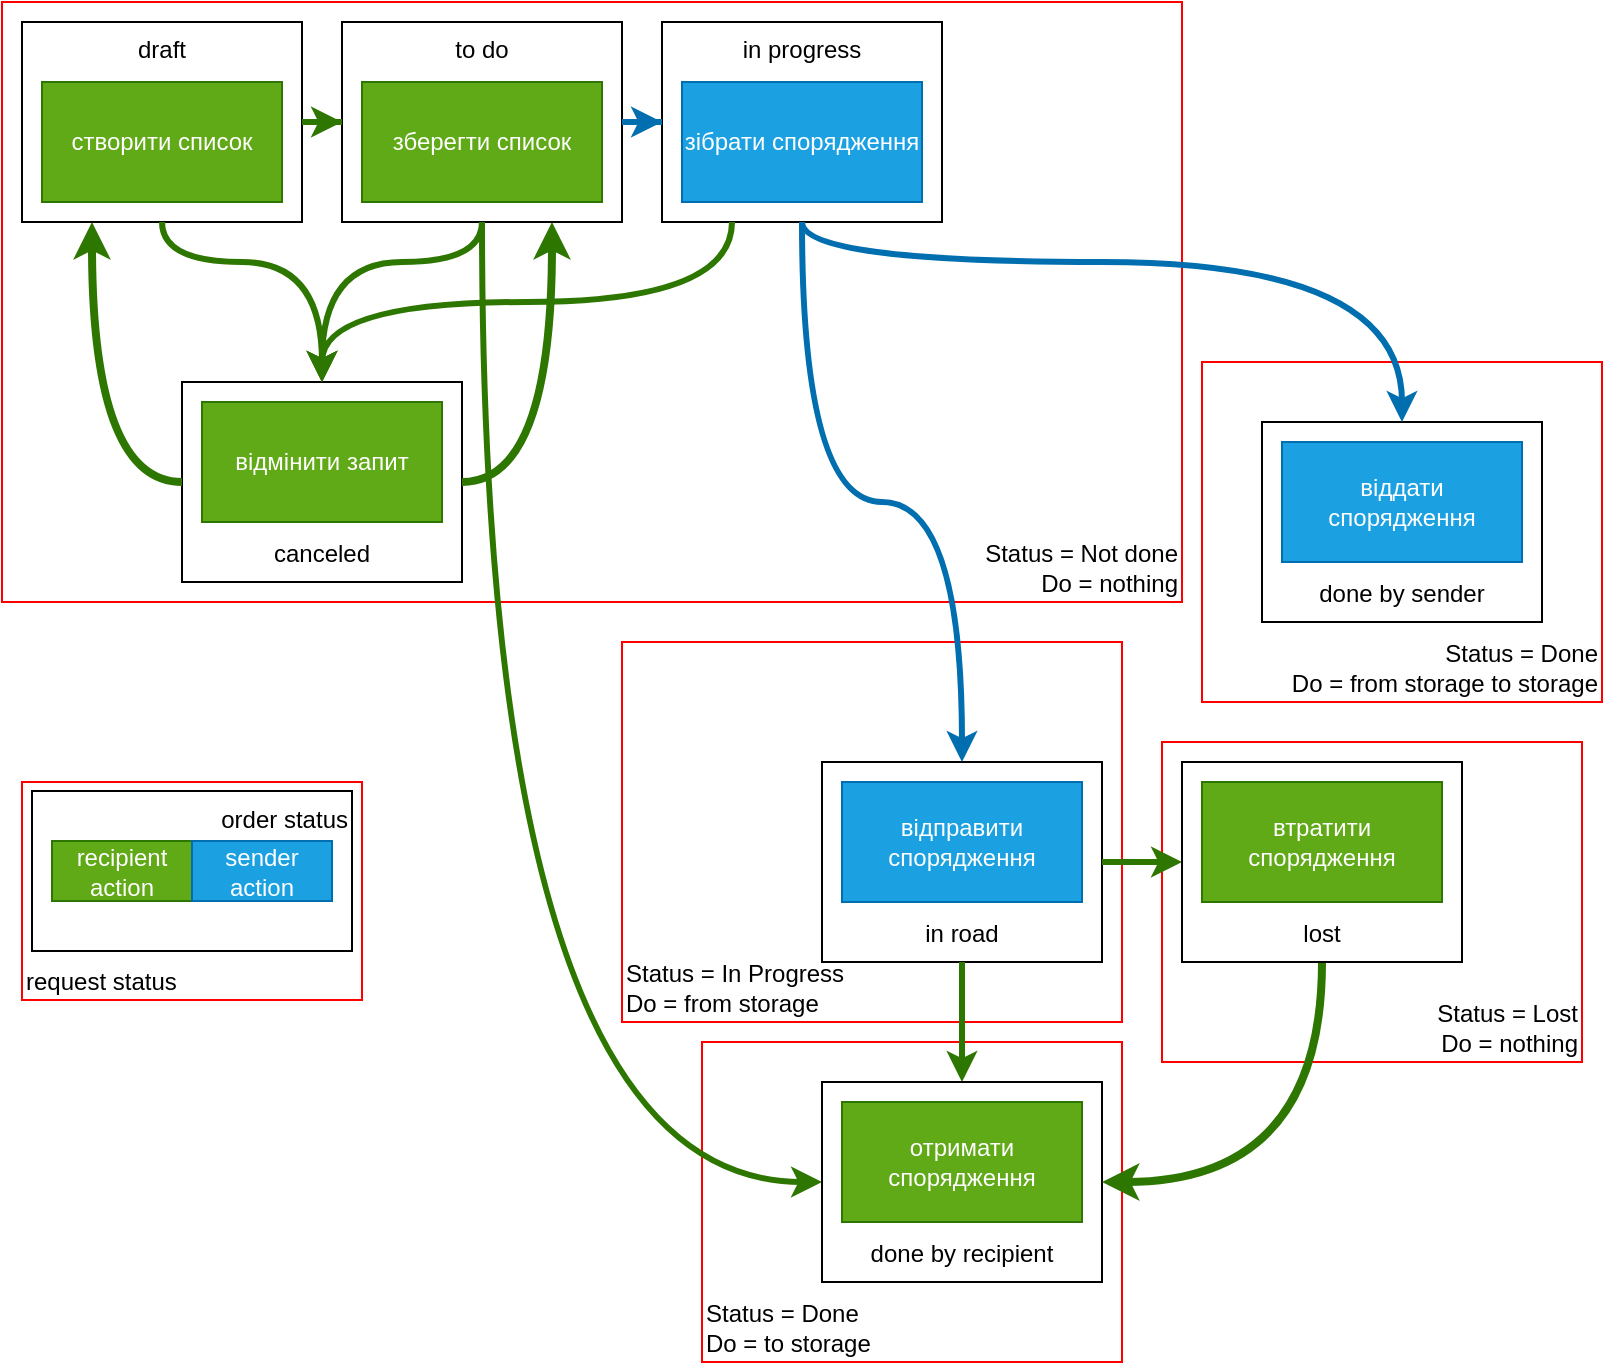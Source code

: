 <mxfile version="14.6.13" type="device"><diagram id="qRUjDSRaL7D6otNyW2Yd" name="Сторінка-1"><mxGraphModel dx="1769" dy="1811" grid="1" gridSize="10" guides="1" tooltips="1" connect="1" arrows="1" fold="1" page="1" pageScale="1" pageWidth="827" pageHeight="1169" math="0" shadow="0"><root><mxCell id="0"/><mxCell id="1" parent="0"/><mxCell id="77jT5e95OPhrfmyqcA5_-17" value="&lt;br&gt;&lt;br&gt;&lt;br&gt;&lt;br&gt;&lt;br&gt;done by sender" style="rounded=0;whiteSpace=wrap;html=1;fillColor=none;" parent="1" vertex="1"><mxGeometry x="-180" y="-950" width="140" height="100" as="geometry"/></mxCell><mxCell id="77jT5e95OPhrfmyqcA5_-8" value="&lt;br&gt;&lt;br&gt;&lt;br&gt;&lt;br&gt;&lt;br&gt;in road" style="rounded=0;whiteSpace=wrap;html=1;fillColor=none;" parent="1" vertex="1"><mxGeometry x="-400" y="-780" width="140" height="100" as="geometry"/></mxCell><mxCell id="77jT5e95OPhrfmyqcA5_-23" value="&lt;br&gt;&lt;br&gt;&lt;br&gt;&lt;br&gt;&lt;br&gt;canceled" style="rounded=0;whiteSpace=wrap;html=1;fillColor=none;" parent="1" vertex="1"><mxGeometry x="-720" y="-970" width="140" height="100" as="geometry"/></mxCell><mxCell id="77jT5e95OPhrfmyqcA5_-11" value="in progress&lt;br&gt;&lt;br&gt;&lt;br&gt;&lt;br&gt;&lt;br&gt;&lt;br&gt;" style="rounded=0;whiteSpace=wrap;html=1;fillColor=none;" parent="1" vertex="1"><mxGeometry x="-480" y="-1150" width="140" height="100" as="geometry"/></mxCell><mxCell id="77jT5e95OPhrfmyqcA5_-13" value="to do&lt;br&gt;&lt;br&gt;&lt;br&gt;&lt;br&gt;&lt;br&gt;&lt;br&gt;" style="rounded=0;whiteSpace=wrap;html=1;fillColor=none;" parent="1" vertex="1"><mxGeometry x="-640" y="-1150" width="140" height="100" as="geometry"/></mxCell><mxCell id="77jT5e95OPhrfmyqcA5_-15" value="draft&lt;br&gt;&lt;br&gt;&lt;br&gt;&lt;br&gt;&lt;br&gt;&lt;br&gt;" style="rounded=0;whiteSpace=wrap;html=1;fillColor=none;" parent="1" vertex="1"><mxGeometry x="-800" y="-1150" width="140" height="100" as="geometry"/></mxCell><mxCell id="77jT5e95OPhrfmyqcA5_-31" value="Status = In Progress&lt;br&gt;Do = from storage" style="rounded=0;whiteSpace=wrap;html=1;align=left;fillColor=none;shadow=0;glass=0;verticalAlign=bottom;strokeColor=#FF0000;" parent="1" vertex="1"><mxGeometry x="-500" y="-840" width="250" height="190" as="geometry"/></mxCell><mxCell id="77jT5e95OPhrfmyqcA5_-32" value="Status = Done&lt;br&gt;Do = to storage" style="rounded=0;whiteSpace=wrap;html=1;align=left;fillColor=none;shadow=0;glass=0;verticalAlign=bottom;strokeColor=#FF0000;" parent="1" vertex="1"><mxGeometry x="-460" y="-640" width="210" height="160" as="geometry"/></mxCell><mxCell id="77jT5e95OPhrfmyqcA5_-33" value="Status = Lost&lt;br&gt;Do = nothing" style="rounded=0;whiteSpace=wrap;html=1;align=right;fillColor=none;shadow=0;glass=0;verticalAlign=bottom;strokeColor=#FF0000;" parent="1" vertex="1"><mxGeometry x="-230" y="-790" width="210" height="160" as="geometry"/></mxCell><mxCell id="77jT5e95OPhrfmyqcA5_-28" value="Status = Not done&lt;br&gt;Do = nothing" style="rounded=0;whiteSpace=wrap;html=1;align=right;fillColor=none;shadow=0;glass=0;verticalAlign=bottom;strokeColor=#FF0000;" parent="1" vertex="1"><mxGeometry x="-810" y="-1160" width="590" height="300" as="geometry"/></mxCell><mxCell id="77jT5e95OPhrfmyqcA5_-30" value="Status = Done&lt;br&gt;Do = from storage to storage" style="rounded=0;whiteSpace=wrap;html=1;align=right;fillColor=none;shadow=0;glass=0;verticalAlign=bottom;strokeColor=#FF0000;" parent="1" vertex="1"><mxGeometry x="-210" y="-980" width="200" height="170" as="geometry"/></mxCell><mxCell id="77jT5e95OPhrfmyqcA5_-1" value="створити список" style="rounded=0;whiteSpace=wrap;html=1;fillColor=#60a917;strokeColor=#2D7600;fontColor=#ffffff;" parent="1" vertex="1"><mxGeometry x="-790" y="-1120" width="120" height="60" as="geometry"/></mxCell><mxCell id="77jT5e95OPhrfmyqcA5_-2" value="зберегти список" style="rounded=0;whiteSpace=wrap;html=1;fillColor=#60a917;strokeColor=#2D7600;fontColor=#ffffff;" parent="1" vertex="1"><mxGeometry x="-630" y="-1120" width="120" height="60" as="geometry"/></mxCell><mxCell id="77jT5e95OPhrfmyqcA5_-3" value="зібрати спорядження" style="rounded=0;whiteSpace=wrap;html=1;fillColor=#1ba1e2;strokeColor=#006EAF;fontColor=#ffffff;" parent="1" vertex="1"><mxGeometry x="-470" y="-1120" width="120" height="60" as="geometry"/></mxCell><mxCell id="77jT5e95OPhrfmyqcA5_-4" value="відправити спорядження" style="rounded=0;whiteSpace=wrap;html=1;fillColor=#1ba1e2;strokeColor=#006EAF;fontColor=#ffffff;" parent="1" vertex="1"><mxGeometry x="-390" y="-770" width="120" height="60" as="geometry"/></mxCell><mxCell id="77jT5e95OPhrfmyqcA5_-5" value="віддати спорядження" style="rounded=0;whiteSpace=wrap;html=1;fillColor=#1ba1e2;strokeColor=#006EAF;fontColor=#ffffff;" parent="1" vertex="1"><mxGeometry x="-170" y="-940" width="120" height="60" as="geometry"/></mxCell><mxCell id="77jT5e95OPhrfmyqcA5_-6" value="отримати спорядження" style="rounded=0;whiteSpace=wrap;html=1;fillColor=#60a917;strokeColor=#2D7600;fontColor=#ffffff;" parent="1" vertex="1"><mxGeometry x="-390" y="-610" width="120" height="60" as="geometry"/></mxCell><mxCell id="77jT5e95OPhrfmyqcA5_-7" style="edgeStyle=orthogonalEdgeStyle;rounded=0;orthogonalLoop=1;jettySize=auto;html=1;fillColor=#60a917;strokeColor=#2D7600;endSize=6;strokeWidth=3;" parent="1" source="77jT5e95OPhrfmyqcA5_-8" target="77jT5e95OPhrfmyqcA5_-16" edge="1"><mxGeometry relative="1" as="geometry"/></mxCell><mxCell id="77jT5e95OPhrfmyqcA5_-20" style="edgeStyle=orthogonalEdgeStyle;rounded=0;orthogonalLoop=1;jettySize=auto;html=1;fillColor=#60a917;strokeColor=#2D7600;endSize=6;strokeWidth=3;" parent="1" source="77jT5e95OPhrfmyqcA5_-8" target="77jT5e95OPhrfmyqcA5_-19" edge="1"><mxGeometry relative="1" as="geometry"/></mxCell><mxCell id="77jT5e95OPhrfmyqcA5_-9" style="edgeStyle=orthogonalEdgeStyle;orthogonalLoop=1;jettySize=auto;html=1;fillColor=#1ba1e2;strokeColor=#006EAF;endSize=6;strokeWidth=3;curved=1;" parent="1" source="77jT5e95OPhrfmyqcA5_-11" target="77jT5e95OPhrfmyqcA5_-8" edge="1"><mxGeometry relative="1" as="geometry"><Array as="points"><mxPoint x="-410" y="-910"/><mxPoint x="-330" y="-910"/></Array></mxGeometry></mxCell><mxCell id="77jT5e95OPhrfmyqcA5_-10" style="edgeStyle=orthogonalEdgeStyle;orthogonalLoop=1;jettySize=auto;html=1;fillColor=#1ba1e2;strokeColor=#006EAF;endSize=6;strokeWidth=3;curved=1;" parent="1" source="77jT5e95OPhrfmyqcA5_-11" target="77jT5e95OPhrfmyqcA5_-17" edge="1"><mxGeometry relative="1" as="geometry"><Array as="points"><mxPoint x="-410" y="-1030"/><mxPoint x="-110" y="-1030"/></Array></mxGeometry></mxCell><mxCell id="77jT5e95OPhrfmyqcA5_-27" style="edgeStyle=orthogonalEdgeStyle;orthogonalLoop=1;jettySize=auto;html=1;entryX=0.5;entryY=0;entryDx=0;entryDy=0;fillColor=#60a917;strokeColor=#2D7600;exitX=0.25;exitY=1;exitDx=0;exitDy=0;endSize=6;strokeWidth=3;curved=1;" parent="1" source="77jT5e95OPhrfmyqcA5_-11" target="77jT5e95OPhrfmyqcA5_-23" edge="1"><mxGeometry relative="1" as="geometry"/></mxCell><mxCell id="77jT5e95OPhrfmyqcA5_-12" style="edgeStyle=orthogonalEdgeStyle;rounded=0;orthogonalLoop=1;jettySize=auto;html=1;fillColor=#1ba1e2;strokeColor=#006EAF;strokeWidth=3;" parent="1" source="77jT5e95OPhrfmyqcA5_-13" target="77jT5e95OPhrfmyqcA5_-11" edge="1"><mxGeometry relative="1" as="geometry"/></mxCell><mxCell id="77jT5e95OPhrfmyqcA5_-25" style="edgeStyle=orthogonalEdgeStyle;orthogonalLoop=1;jettySize=auto;html=1;fillColor=#60a917;strokeColor=#2D7600;endSize=6;strokeWidth=3;curved=1;" parent="1" source="77jT5e95OPhrfmyqcA5_-13" target="77jT5e95OPhrfmyqcA5_-23" edge="1"><mxGeometry relative="1" as="geometry"><Array as="points"><mxPoint x="-570" y="-1030"/><mxPoint x="-650" y="-1030"/></Array></mxGeometry></mxCell><mxCell id="bT78zvXUO30sEUM3cek5-3" style="edgeStyle=orthogonalEdgeStyle;orthogonalLoop=1;jettySize=auto;html=1;exitX=0.5;exitY=1;exitDx=0;exitDy=0;fillColor=#60a917;strokeColor=#2D7600;endSize=6;strokeWidth=3;curved=1;" parent="1" source="77jT5e95OPhrfmyqcA5_-13" target="77jT5e95OPhrfmyqcA5_-16" edge="1"><mxGeometry relative="1" as="geometry"><Array as="points"><mxPoint x="-570" y="-570"/></Array></mxGeometry></mxCell><mxCell id="77jT5e95OPhrfmyqcA5_-14" style="edgeStyle=orthogonalEdgeStyle;rounded=0;orthogonalLoop=1;jettySize=auto;html=1;fillColor=#60a917;strokeColor=#2D7600;strokeWidth=3;" parent="1" source="77jT5e95OPhrfmyqcA5_-15" target="77jT5e95OPhrfmyqcA5_-13" edge="1"><mxGeometry relative="1" as="geometry"/></mxCell><mxCell id="77jT5e95OPhrfmyqcA5_-26" style="edgeStyle=orthogonalEdgeStyle;orthogonalLoop=1;jettySize=auto;html=1;entryX=0.5;entryY=0;entryDx=0;entryDy=0;fillColor=#60a917;strokeColor=#2D7600;endSize=6;strokeWidth=3;curved=1;" parent="1" source="77jT5e95OPhrfmyqcA5_-15" target="77jT5e95OPhrfmyqcA5_-23" edge="1"><mxGeometry relative="1" as="geometry"><Array as="points"><mxPoint x="-730" y="-1030"/><mxPoint x="-650" y="-1030"/></Array></mxGeometry></mxCell><mxCell id="77jT5e95OPhrfmyqcA5_-16" value="&lt;br&gt;&lt;br&gt;&lt;br&gt;&lt;br&gt;&lt;br&gt;done by recipient" style="rounded=0;whiteSpace=wrap;html=1;fillColor=none;" parent="1" vertex="1"><mxGeometry x="-400" y="-620" width="140" height="100" as="geometry"/></mxCell><mxCell id="77jT5e95OPhrfmyqcA5_-18" value="втратити спорядження" style="rounded=0;whiteSpace=wrap;html=1;fillColor=#60a917;strokeColor=#2D7600;fontColor=#ffffff;" parent="1" vertex="1"><mxGeometry x="-210" y="-770" width="120" height="60" as="geometry"/></mxCell><mxCell id="ZVRvthPSGg-RHqXys-TB-5" style="edgeStyle=orthogonalEdgeStyle;curved=1;rounded=0;orthogonalLoop=1;jettySize=auto;html=1;exitX=0.5;exitY=1;exitDx=0;exitDy=0;strokeWidth=4;entryX=1;entryY=0.5;entryDx=0;entryDy=0;fillColor=#60a917;strokeColor=#2D7600;" edge="1" parent="1" source="77jT5e95OPhrfmyqcA5_-19" target="77jT5e95OPhrfmyqcA5_-16"><mxGeometry relative="1" as="geometry"/></mxCell><mxCell id="77jT5e95OPhrfmyqcA5_-19" value="&lt;br&gt;&lt;br&gt;&lt;br&gt;&lt;br&gt;&lt;br&gt;lost" style="rounded=0;whiteSpace=wrap;html=1;fillColor=none;" parent="1" vertex="1"><mxGeometry x="-220" y="-780" width="140" height="100" as="geometry"/></mxCell><mxCell id="77jT5e95OPhrfmyqcA5_-22" value="відмінити запит" style="rounded=0;whiteSpace=wrap;html=1;fillColor=#60a917;strokeColor=#2D7600;fontColor=#ffffff;" parent="1" vertex="1"><mxGeometry x="-710" y="-960" width="120" height="60" as="geometry"/></mxCell><mxCell id="ZVRvthPSGg-RHqXys-TB-3" style="edgeStyle=orthogonalEdgeStyle;rounded=0;orthogonalLoop=1;jettySize=auto;html=1;entryX=0.25;entryY=1;entryDx=0;entryDy=0;exitX=0;exitY=0.5;exitDx=0;exitDy=0;curved=1;fillColor=#60a917;strokeColor=#2D7600;strokeWidth=4;" edge="1" parent="1" source="77jT5e95OPhrfmyqcA5_-23" target="77jT5e95OPhrfmyqcA5_-15"><mxGeometry relative="1" as="geometry"/></mxCell><mxCell id="ZVRvthPSGg-RHqXys-TB-4" style="edgeStyle=orthogonalEdgeStyle;curved=1;rounded=0;orthogonalLoop=1;jettySize=auto;html=1;entryX=0.75;entryY=1;entryDx=0;entryDy=0;strokeWidth=4;exitX=1;exitY=0.5;exitDx=0;exitDy=0;fillColor=#60a917;strokeColor=#2D7600;" edge="1" parent="1" source="77jT5e95OPhrfmyqcA5_-23" target="77jT5e95OPhrfmyqcA5_-13"><mxGeometry relative="1" as="geometry"/></mxCell><mxCell id="NUFLOagPkGfN2hhtINbI-1" value="order status" style="rounded=0;whiteSpace=wrap;html=1;fillColor=none;align=right;verticalAlign=top;" parent="1" vertex="1"><mxGeometry x="-795" y="-765.5" width="160" height="80" as="geometry"/></mxCell><mxCell id="NUFLOagPkGfN2hhtINbI-2" value="request status" style="rounded=0;whiteSpace=wrap;html=1;fillColor=none;align=left;verticalAlign=bottom;strokeColor=#FF0000;" parent="1" vertex="1"><mxGeometry x="-800" y="-770" width="170" height="109" as="geometry"/></mxCell><mxCell id="NUFLOagPkGfN2hhtINbI-3" value="recipient action" style="rounded=0;whiteSpace=wrap;html=1;fillColor=#60a917;align=center;strokeColor=#2D7600;fontColor=#ffffff;" parent="1" vertex="1"><mxGeometry x="-785" y="-740.5" width="70" height="30" as="geometry"/></mxCell><mxCell id="NUFLOagPkGfN2hhtINbI-5" value="sender action" style="rounded=0;whiteSpace=wrap;html=1;fillColor=#1ba1e2;align=center;strokeColor=#006EAF;fontColor=#ffffff;" parent="1" vertex="1"><mxGeometry x="-715" y="-740.5" width="70" height="30" as="geometry"/></mxCell></root></mxGraphModel></diagram></mxfile>